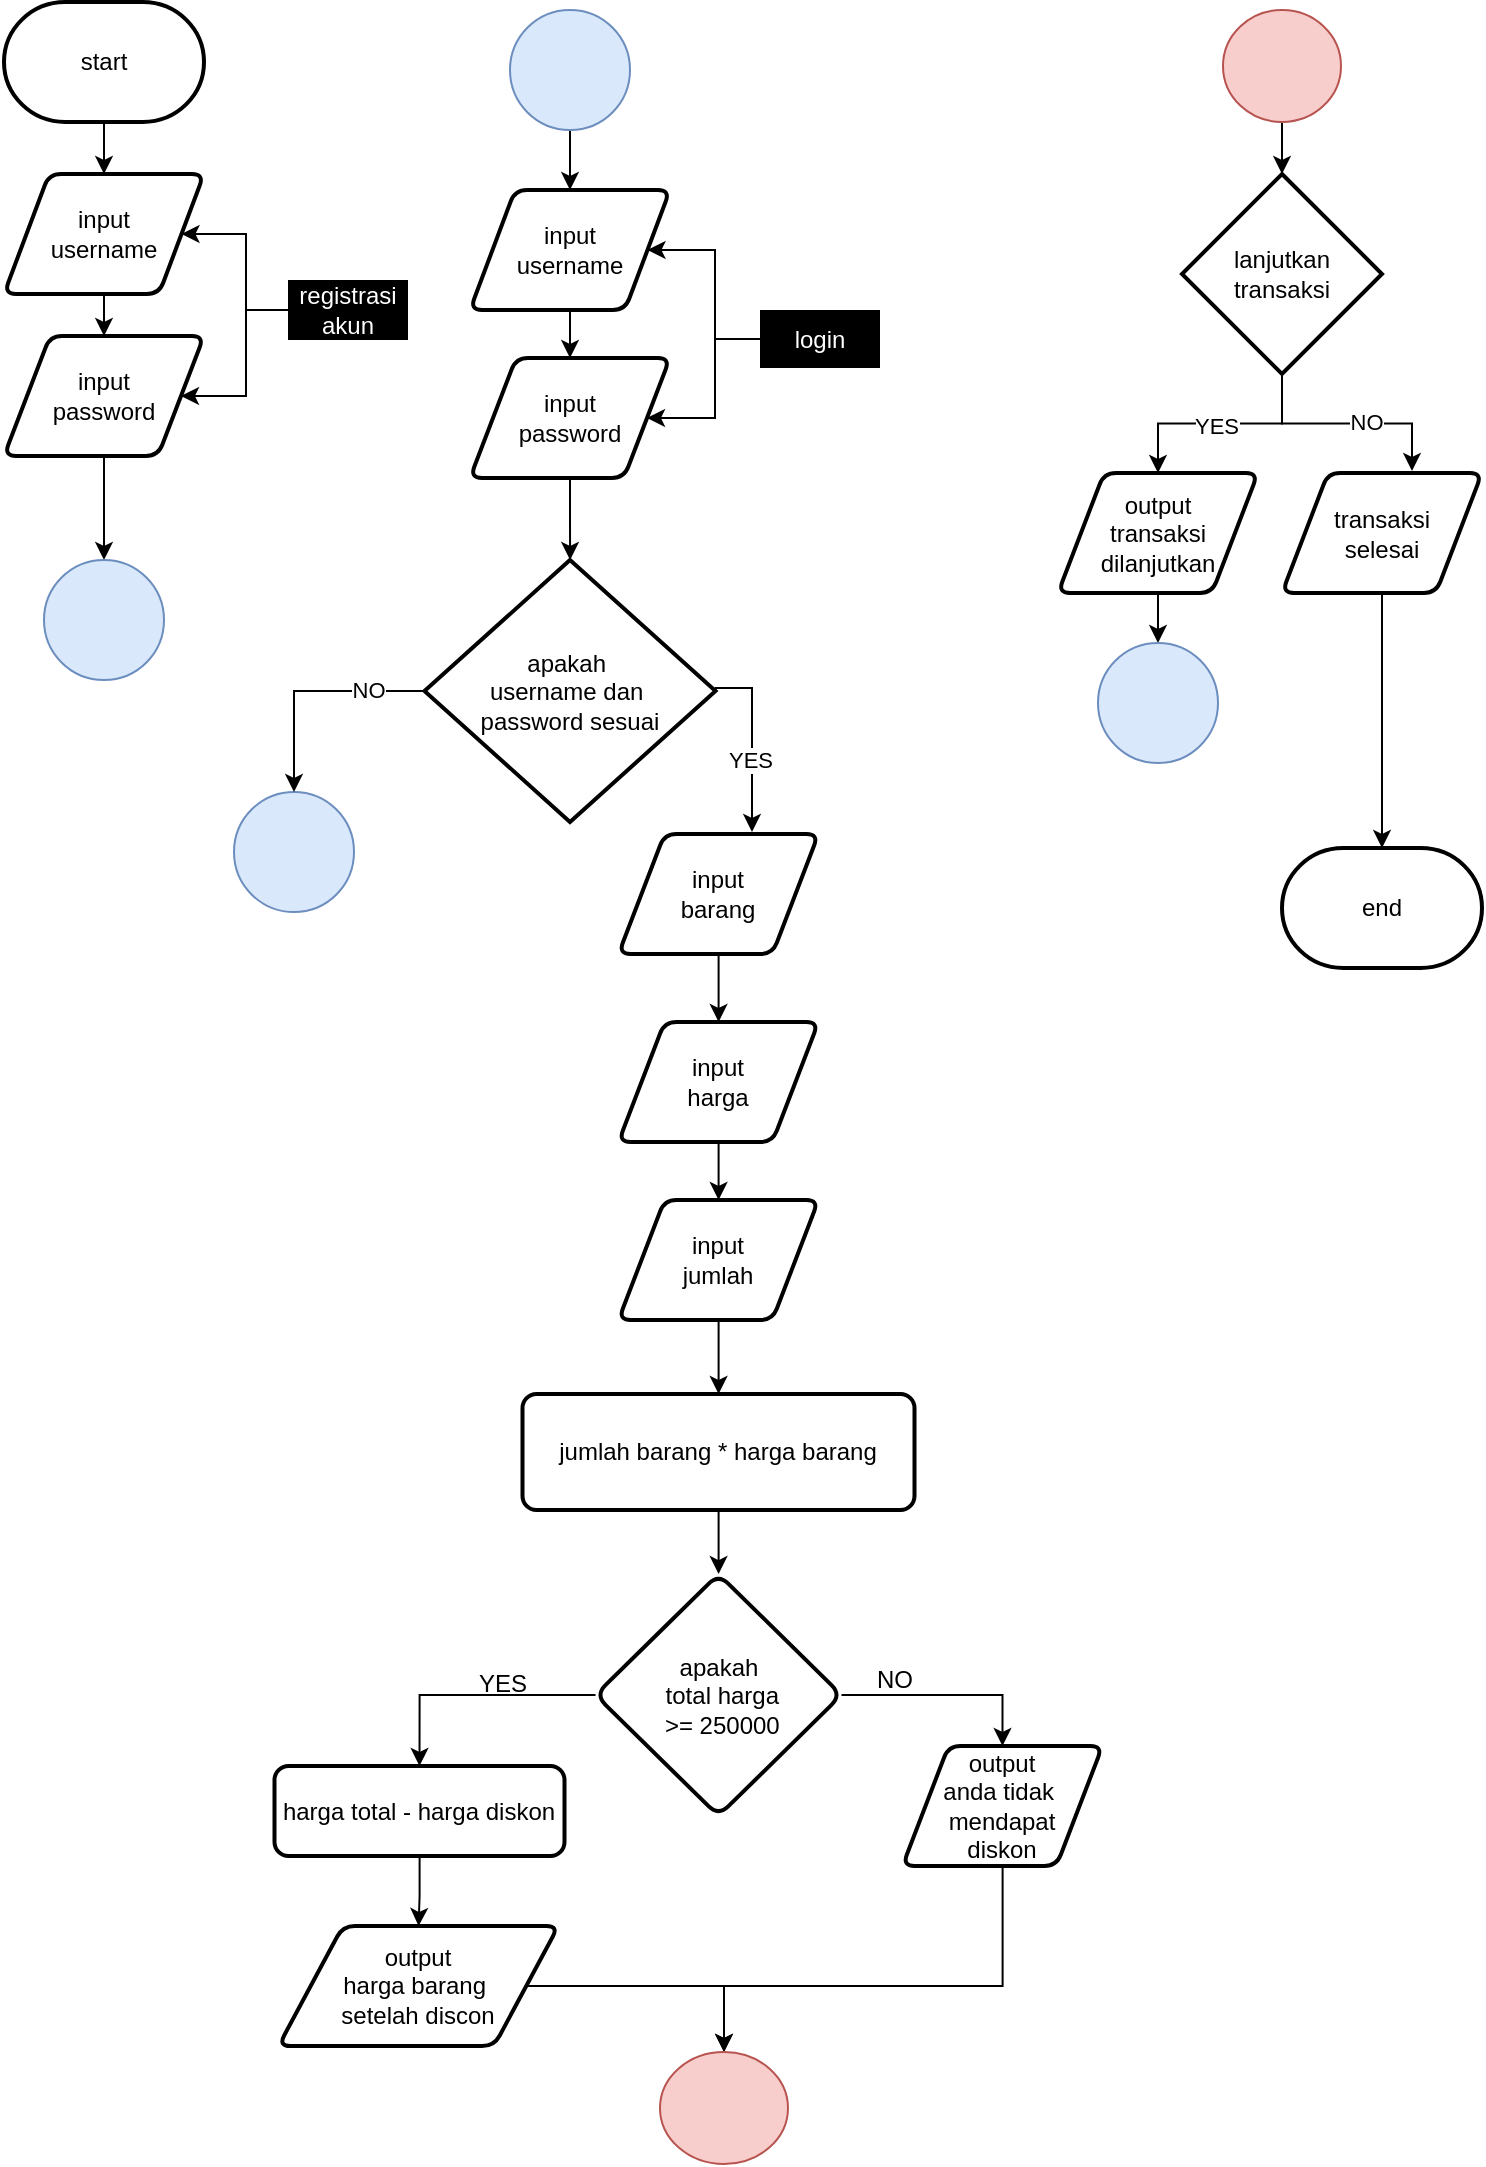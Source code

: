 <mxfile version="24.7.16">
  <diagram name="Page-1" id="sF8PirXiMIkSj36UI4CH">
    <mxGraphModel dx="1100" dy="683" grid="0" gridSize="10" guides="1" tooltips="1" connect="1" arrows="1" fold="1" page="1" pageScale="1" pageWidth="850" pageHeight="1100" math="0" shadow="0">
      <root>
        <mxCell id="0" />
        <mxCell id="1" parent="0" />
        <mxCell id="75nrrcgFQ8LxuuI8bR8V-42" value="" style="edgeStyle=orthogonalEdgeStyle;rounded=0;orthogonalLoop=1;jettySize=auto;html=1;" edge="1" parent="1" source="75nrrcgFQ8LxuuI8bR8V-2" target="75nrrcgFQ8LxuuI8bR8V-3">
          <mxGeometry relative="1" as="geometry" />
        </mxCell>
        <mxCell id="75nrrcgFQ8LxuuI8bR8V-2" value="input&lt;div&gt;username&lt;/div&gt;" style="shape=parallelogram;html=1;strokeWidth=2;perimeter=parallelogramPerimeter;whiteSpace=wrap;rounded=1;arcSize=12;size=0.225;" vertex="1" parent="1">
          <mxGeometry x="8" y="92" width="100" height="60" as="geometry" />
        </mxCell>
        <mxCell id="75nrrcgFQ8LxuuI8bR8V-46" value="" style="edgeStyle=orthogonalEdgeStyle;rounded=0;orthogonalLoop=1;jettySize=auto;html=1;" edge="1" parent="1" source="75nrrcgFQ8LxuuI8bR8V-3" target="75nrrcgFQ8LxuuI8bR8V-44">
          <mxGeometry relative="1" as="geometry" />
        </mxCell>
        <mxCell id="75nrrcgFQ8LxuuI8bR8V-3" value="input&lt;div&gt;password&lt;/div&gt;" style="shape=parallelogram;html=1;strokeWidth=2;perimeter=parallelogramPerimeter;whiteSpace=wrap;rounded=1;arcSize=12;size=0.23;direction=west;" vertex="1" parent="1">
          <mxGeometry x="8" y="173" width="100" height="60" as="geometry" />
        </mxCell>
        <mxCell id="75nrrcgFQ8LxuuI8bR8V-47" style="edgeStyle=orthogonalEdgeStyle;rounded=0;orthogonalLoop=1;jettySize=auto;html=1;" edge="1" parent="1" source="75nrrcgFQ8LxuuI8bR8V-16" target="75nrrcgFQ8LxuuI8bR8V-2">
          <mxGeometry relative="1" as="geometry" />
        </mxCell>
        <mxCell id="75nrrcgFQ8LxuuI8bR8V-48" style="edgeStyle=orthogonalEdgeStyle;rounded=0;orthogonalLoop=1;jettySize=auto;html=1;" edge="1" parent="1" source="75nrrcgFQ8LxuuI8bR8V-16" target="75nrrcgFQ8LxuuI8bR8V-3">
          <mxGeometry relative="1" as="geometry" />
        </mxCell>
        <mxCell id="75nrrcgFQ8LxuuI8bR8V-16" value="registrasi akun" style="text;strokeColor=none;align=center;fillColor=#000000;html=1;verticalAlign=middle;whiteSpace=wrap;rounded=0;fontColor=#FFFFFF;" vertex="1" parent="1">
          <mxGeometry x="150" y="145" width="60" height="30" as="geometry" />
        </mxCell>
        <mxCell id="75nrrcgFQ8LxuuI8bR8V-52" value="" style="edgeStyle=orthogonalEdgeStyle;rounded=0;orthogonalLoop=1;jettySize=auto;html=1;" edge="1" parent="1" source="75nrrcgFQ8LxuuI8bR8V-25" target="75nrrcgFQ8LxuuI8bR8V-26">
          <mxGeometry relative="1" as="geometry" />
        </mxCell>
        <mxCell id="75nrrcgFQ8LxuuI8bR8V-25" value="input&lt;div&gt;username&lt;/div&gt;" style="shape=parallelogram;html=1;strokeWidth=2;perimeter=parallelogramPerimeter;whiteSpace=wrap;rounded=1;arcSize=12;size=0.225;" vertex="1" parent="1">
          <mxGeometry x="241" y="100" width="100" height="60" as="geometry" />
        </mxCell>
        <mxCell id="75nrrcgFQ8LxuuI8bR8V-152" value="" style="edgeStyle=orthogonalEdgeStyle;rounded=0;orthogonalLoop=1;jettySize=auto;html=1;" edge="1" parent="1" source="75nrrcgFQ8LxuuI8bR8V-26" target="75nrrcgFQ8LxuuI8bR8V-60">
          <mxGeometry relative="1" as="geometry" />
        </mxCell>
        <mxCell id="75nrrcgFQ8LxuuI8bR8V-26" value="input&lt;div&gt;password&lt;/div&gt;" style="shape=parallelogram;html=1;strokeWidth=2;perimeter=parallelogramPerimeter;whiteSpace=wrap;rounded=1;arcSize=12;size=0.23;direction=west;" vertex="1" parent="1">
          <mxGeometry x="241" y="184" width="100" height="60" as="geometry" />
        </mxCell>
        <mxCell id="75nrrcgFQ8LxuuI8bR8V-58" style="edgeStyle=orthogonalEdgeStyle;rounded=0;orthogonalLoop=1;jettySize=auto;html=1;entryX=1;entryY=0.5;entryDx=0;entryDy=0;" edge="1" parent="1" source="75nrrcgFQ8LxuuI8bR8V-30" target="75nrrcgFQ8LxuuI8bR8V-25">
          <mxGeometry relative="1" as="geometry" />
        </mxCell>
        <mxCell id="75nrrcgFQ8LxuuI8bR8V-59" style="edgeStyle=orthogonalEdgeStyle;rounded=0;orthogonalLoop=1;jettySize=auto;html=1;entryX=0;entryY=0.5;entryDx=0;entryDy=0;" edge="1" parent="1" source="75nrrcgFQ8LxuuI8bR8V-30" target="75nrrcgFQ8LxuuI8bR8V-26">
          <mxGeometry relative="1" as="geometry" />
        </mxCell>
        <mxCell id="75nrrcgFQ8LxuuI8bR8V-30" value="login" style="text;strokeColor=none;align=center;fillColor=#000000;html=1;verticalAlign=middle;whiteSpace=wrap;rounded=0;fontColor=#FFFFFF;" vertex="1" parent="1">
          <mxGeometry x="386" y="160" width="60" height="29" as="geometry" />
        </mxCell>
        <mxCell id="75nrrcgFQ8LxuuI8bR8V-38" style="edgeStyle=orthogonalEdgeStyle;rounded=0;orthogonalLoop=1;jettySize=auto;html=1;exitX=0.5;exitY=1;exitDx=0;exitDy=0;" edge="1" parent="1" source="75nrrcgFQ8LxuuI8bR8V-30" target="75nrrcgFQ8LxuuI8bR8V-30">
          <mxGeometry relative="1" as="geometry" />
        </mxCell>
        <mxCell id="75nrrcgFQ8LxuuI8bR8V-44" value="" style="verticalLabelPosition=bottom;verticalAlign=top;html=1;shape=mxgraph.flowchart.on-page_reference;fillColor=#dae8fc;strokeColor=#6c8ebf;" vertex="1" parent="1">
          <mxGeometry x="28" y="285" width="60" height="60" as="geometry" />
        </mxCell>
        <mxCell id="75nrrcgFQ8LxuuI8bR8V-110" value="" style="edgeStyle=orthogonalEdgeStyle;rounded=0;orthogonalLoop=1;jettySize=auto;html=1;" edge="1" parent="1" source="75nrrcgFQ8LxuuI8bR8V-49" target="75nrrcgFQ8LxuuI8bR8V-25">
          <mxGeometry relative="1" as="geometry" />
        </mxCell>
        <mxCell id="75nrrcgFQ8LxuuI8bR8V-49" value="" style="verticalLabelPosition=bottom;verticalAlign=top;html=1;shape=mxgraph.flowchart.on-page_reference;fillColor=#dae8fc;strokeColor=#6c8ebf;" vertex="1" parent="1">
          <mxGeometry x="261" y="10" width="60" height="60" as="geometry" />
        </mxCell>
        <mxCell id="75nrrcgFQ8LxuuI8bR8V-158" style="edgeStyle=orthogonalEdgeStyle;rounded=0;orthogonalLoop=1;jettySize=auto;html=1;exitX=1;exitY=0.5;exitDx=0;exitDy=0;exitPerimeter=0;" edge="1" parent="1" source="75nrrcgFQ8LxuuI8bR8V-60">
          <mxGeometry relative="1" as="geometry">
            <mxPoint x="382" y="421" as="targetPoint" />
            <Array as="points">
              <mxPoint x="364" y="349" />
              <mxPoint x="382" y="349" />
            </Array>
          </mxGeometry>
        </mxCell>
        <mxCell id="75nrrcgFQ8LxuuI8bR8V-159" value="YES" style="edgeLabel;html=1;align=center;verticalAlign=middle;resizable=0;points=[];" vertex="1" connectable="0" parent="75nrrcgFQ8LxuuI8bR8V-158">
          <mxGeometry x="0.204" y="-1" relative="1" as="geometry">
            <mxPoint as="offset" />
          </mxGeometry>
        </mxCell>
        <mxCell id="75nrrcgFQ8LxuuI8bR8V-60" value="apakah&amp;nbsp;&lt;div&gt;username&amp;nbsp;&lt;span style=&quot;background-color: initial;&quot;&gt;dan&amp;nbsp;&lt;/span&gt;&lt;/div&gt;&lt;div&gt;password sesuai&lt;/div&gt;" style="strokeWidth=2;html=1;shape=mxgraph.flowchart.decision;whiteSpace=wrap;" vertex="1" parent="1">
          <mxGeometry x="218.25" y="285" width="145.5" height="131" as="geometry" />
        </mxCell>
        <mxCell id="75nrrcgFQ8LxuuI8bR8V-77" value="" style="edgeStyle=orthogonalEdgeStyle;rounded=0;orthogonalLoop=1;jettySize=auto;html=1;" edge="1" parent="1" source="75nrrcgFQ8LxuuI8bR8V-73" target="75nrrcgFQ8LxuuI8bR8V-74">
          <mxGeometry relative="1" as="geometry" />
        </mxCell>
        <mxCell id="75nrrcgFQ8LxuuI8bR8V-73" value="input&lt;div&gt;barang&lt;/div&gt;" style="shape=parallelogram;html=1;strokeWidth=2;perimeter=parallelogramPerimeter;whiteSpace=wrap;rounded=1;arcSize=12;size=0.23;" vertex="1" parent="1">
          <mxGeometry x="315.25" y="422" width="100" height="60" as="geometry" />
        </mxCell>
        <mxCell id="75nrrcgFQ8LxuuI8bR8V-79" value="" style="edgeStyle=orthogonalEdgeStyle;rounded=0;orthogonalLoop=1;jettySize=auto;html=1;" edge="1" parent="1" source="75nrrcgFQ8LxuuI8bR8V-74" target="75nrrcgFQ8LxuuI8bR8V-75">
          <mxGeometry relative="1" as="geometry" />
        </mxCell>
        <mxCell id="75nrrcgFQ8LxuuI8bR8V-74" value="input&lt;div&gt;harga&lt;/div&gt;" style="shape=parallelogram;html=1;strokeWidth=2;perimeter=parallelogramPerimeter;whiteSpace=wrap;rounded=1;arcSize=12;size=0.23;" vertex="1" parent="1">
          <mxGeometry x="315.25" y="516" width="100" height="60" as="geometry" />
        </mxCell>
        <mxCell id="75nrrcgFQ8LxuuI8bR8V-81" value="" style="edgeStyle=orthogonalEdgeStyle;rounded=0;orthogonalLoop=1;jettySize=auto;html=1;" edge="1" parent="1" source="75nrrcgFQ8LxuuI8bR8V-75" target="75nrrcgFQ8LxuuI8bR8V-80">
          <mxGeometry relative="1" as="geometry" />
        </mxCell>
        <mxCell id="75nrrcgFQ8LxuuI8bR8V-75" value="input&lt;div&gt;jumlah&lt;/div&gt;" style="shape=parallelogram;html=1;strokeWidth=2;perimeter=parallelogramPerimeter;whiteSpace=wrap;rounded=1;arcSize=12;size=0.23;" vertex="1" parent="1">
          <mxGeometry x="315.25" y="605" width="100" height="60" as="geometry" />
        </mxCell>
        <mxCell id="75nrrcgFQ8LxuuI8bR8V-84" value="" style="edgeStyle=orthogonalEdgeStyle;rounded=0;orthogonalLoop=1;jettySize=auto;html=1;" edge="1" parent="1" source="75nrrcgFQ8LxuuI8bR8V-80" target="75nrrcgFQ8LxuuI8bR8V-83">
          <mxGeometry relative="1" as="geometry" />
        </mxCell>
        <mxCell id="75nrrcgFQ8LxuuI8bR8V-80" value="jumlah barang * harga barang" style="rounded=1;whiteSpace=wrap;html=1;absoluteArcSize=1;arcSize=14;strokeWidth=2;" vertex="1" parent="1">
          <mxGeometry x="267.25" y="702" width="196" height="58" as="geometry" />
        </mxCell>
        <mxCell id="75nrrcgFQ8LxuuI8bR8V-87" style="edgeStyle=orthogonalEdgeStyle;rounded=0;orthogonalLoop=1;jettySize=auto;html=1;entryX=0.5;entryY=0;entryDx=0;entryDy=0;" edge="1" parent="1" source="75nrrcgFQ8LxuuI8bR8V-83" target="75nrrcgFQ8LxuuI8bR8V-85">
          <mxGeometry relative="1" as="geometry">
            <mxPoint x="226.25" y="880" as="targetPoint" />
          </mxGeometry>
        </mxCell>
        <mxCell id="75nrrcgFQ8LxuuI8bR8V-88" style="edgeStyle=orthogonalEdgeStyle;rounded=0;orthogonalLoop=1;jettySize=auto;html=1;entryX=0.5;entryY=0;entryDx=0;entryDy=0;" edge="1" parent="1" source="75nrrcgFQ8LxuuI8bR8V-83" target="75nrrcgFQ8LxuuI8bR8V-86">
          <mxGeometry relative="1" as="geometry">
            <Array as="points">
              <mxPoint x="507.25" y="852" />
              <mxPoint x="507.25" y="878" />
            </Array>
          </mxGeometry>
        </mxCell>
        <mxCell id="75nrrcgFQ8LxuuI8bR8V-83" value="apakah&lt;div&gt;&amp;nbsp;total harga&lt;/div&gt;&lt;div&gt;&amp;nbsp;&amp;gt;= 250000&lt;/div&gt;" style="rhombus;whiteSpace=wrap;html=1;rounded=1;arcSize=14;strokeWidth=2;" vertex="1" parent="1">
          <mxGeometry x="303.75" y="792" width="123" height="121" as="geometry" />
        </mxCell>
        <mxCell id="75nrrcgFQ8LxuuI8bR8V-91" value="" style="edgeStyle=orthogonalEdgeStyle;rounded=0;orthogonalLoop=1;jettySize=auto;html=1;" edge="1" parent="1" source="75nrrcgFQ8LxuuI8bR8V-85" target="75nrrcgFQ8LxuuI8bR8V-90">
          <mxGeometry relative="1" as="geometry" />
        </mxCell>
        <mxCell id="75nrrcgFQ8LxuuI8bR8V-85" value="harga total - harga diskon" style="rounded=1;whiteSpace=wrap;html=1;absoluteArcSize=1;arcSize=14;strokeWidth=2;" vertex="1" parent="1">
          <mxGeometry x="143.25" y="888" width="145" height="45" as="geometry" />
        </mxCell>
        <mxCell id="75nrrcgFQ8LxuuI8bR8V-151" style="edgeStyle=orthogonalEdgeStyle;rounded=0;orthogonalLoop=1;jettySize=auto;html=1;" edge="1" parent="1" source="75nrrcgFQ8LxuuI8bR8V-86" target="75nrrcgFQ8LxuuI8bR8V-100">
          <mxGeometry relative="1" as="geometry">
            <Array as="points">
              <mxPoint x="507" y="998" />
              <mxPoint x="368" y="998" />
            </Array>
          </mxGeometry>
        </mxCell>
        <mxCell id="75nrrcgFQ8LxuuI8bR8V-86" value="output&lt;div&gt;anda tidak&amp;nbsp;&lt;/div&gt;&lt;div&gt;mendapat&lt;/div&gt;&lt;div&gt;diskon&lt;/div&gt;" style="shape=parallelogram;html=1;strokeWidth=2;perimeter=parallelogramPerimeter;whiteSpace=wrap;rounded=1;arcSize=12;size=0.23;" vertex="1" parent="1">
          <mxGeometry x="457.25" y="878" width="100" height="60" as="geometry" />
        </mxCell>
        <mxCell id="75nrrcgFQ8LxuuI8bR8V-89" style="edgeStyle=orthogonalEdgeStyle;rounded=0;orthogonalLoop=1;jettySize=auto;html=1;exitX=0.5;exitY=1;exitDx=0;exitDy=0;" edge="1" parent="1" source="75nrrcgFQ8LxuuI8bR8V-85" target="75nrrcgFQ8LxuuI8bR8V-85">
          <mxGeometry relative="1" as="geometry" />
        </mxCell>
        <mxCell id="75nrrcgFQ8LxuuI8bR8V-150" style="edgeStyle=orthogonalEdgeStyle;rounded=0;orthogonalLoop=1;jettySize=auto;html=1;" edge="1" parent="1" source="75nrrcgFQ8LxuuI8bR8V-90" target="75nrrcgFQ8LxuuI8bR8V-100">
          <mxGeometry relative="1" as="geometry" />
        </mxCell>
        <mxCell id="75nrrcgFQ8LxuuI8bR8V-90" value="output&lt;div&gt;harga barang&amp;nbsp;&lt;/div&gt;&lt;div&gt;setelah discon&lt;/div&gt;" style="shape=parallelogram;html=1;strokeWidth=2;perimeter=parallelogramPerimeter;whiteSpace=wrap;rounded=1;arcSize=12;size=0.23;" vertex="1" parent="1">
          <mxGeometry x="145.25" y="968" width="140" height="60" as="geometry" />
        </mxCell>
        <mxCell id="75nrrcgFQ8LxuuI8bR8V-97" value="YES" style="text;html=1;align=center;verticalAlign=middle;resizable=0;points=[];autosize=1;strokeColor=none;fillColor=none;" vertex="1" parent="1">
          <mxGeometry x="236.25" y="834" width="42" height="26" as="geometry" />
        </mxCell>
        <mxCell id="75nrrcgFQ8LxuuI8bR8V-98" value="NO" style="text;html=1;align=center;verticalAlign=middle;resizable=0;points=[];autosize=1;strokeColor=none;fillColor=none;" vertex="1" parent="1">
          <mxGeometry x="435.25" y="832" width="36" height="26" as="geometry" />
        </mxCell>
        <mxCell id="75nrrcgFQ8LxuuI8bR8V-121" style="edgeStyle=orthogonalEdgeStyle;rounded=0;orthogonalLoop=1;jettySize=auto;html=1;" edge="1" parent="1" source="75nrrcgFQ8LxuuI8bR8V-99" target="75nrrcgFQ8LxuuI8bR8V-114">
          <mxGeometry relative="1" as="geometry" />
        </mxCell>
        <mxCell id="75nrrcgFQ8LxuuI8bR8V-148" value="YES" style="edgeLabel;html=1;align=center;verticalAlign=middle;resizable=0;points=[];" vertex="1" connectable="0" parent="75nrrcgFQ8LxuuI8bR8V-121">
          <mxGeometry x="0.049" y="1" relative="1" as="geometry">
            <mxPoint as="offset" />
          </mxGeometry>
        </mxCell>
        <mxCell id="75nrrcgFQ8LxuuI8bR8V-99" value="lanjutkan&lt;div&gt;transaksi&lt;/div&gt;" style="strokeWidth=2;html=1;shape=mxgraph.flowchart.decision;whiteSpace=wrap;" vertex="1" parent="1">
          <mxGeometry x="597" y="92" width="100" height="100" as="geometry" />
        </mxCell>
        <mxCell id="75nrrcgFQ8LxuuI8bR8V-100" value="" style="verticalLabelPosition=bottom;verticalAlign=top;html=1;shape=mxgraph.flowchart.on-page_reference;direction=south;fillColor=#f8cecc;strokeColor=#b85450;" vertex="1" parent="1">
          <mxGeometry x="336" y="1031" width="64" height="56" as="geometry" />
        </mxCell>
        <mxCell id="75nrrcgFQ8LxuuI8bR8V-107" value="" style="verticalLabelPosition=bottom;verticalAlign=top;html=1;shape=mxgraph.flowchart.on-page_reference;fillColor=#dae8fc;strokeColor=#6c8ebf;" vertex="1" parent="1">
          <mxGeometry x="123" y="401" width="60" height="60" as="geometry" />
        </mxCell>
        <mxCell id="75nrrcgFQ8LxuuI8bR8V-112" value="" style="edgeStyle=orthogonalEdgeStyle;rounded=0;orthogonalLoop=1;jettySize=auto;html=1;" edge="1" parent="1" source="75nrrcgFQ8LxuuI8bR8V-111" target="75nrrcgFQ8LxuuI8bR8V-99">
          <mxGeometry relative="1" as="geometry" />
        </mxCell>
        <mxCell id="75nrrcgFQ8LxuuI8bR8V-111" value="" style="verticalLabelPosition=bottom;verticalAlign=top;html=1;shape=mxgraph.flowchart.on-page_reference;direction=south;fillColor=#f8cecc;strokeColor=#b85450;" vertex="1" parent="1">
          <mxGeometry x="617.5" y="10" width="59" height="56" as="geometry" />
        </mxCell>
        <mxCell id="75nrrcgFQ8LxuuI8bR8V-113" value="transaksi&lt;div&gt;selesai&lt;/div&gt;" style="shape=parallelogram;html=1;strokeWidth=2;perimeter=parallelogramPerimeter;whiteSpace=wrap;rounded=1;arcSize=12;size=0.23;" vertex="1" parent="1">
          <mxGeometry x="647" y="241.5" width="100" height="60" as="geometry" />
        </mxCell>
        <mxCell id="75nrrcgFQ8LxuuI8bR8V-141" value="" style="edgeStyle=orthogonalEdgeStyle;rounded=0;orthogonalLoop=1;jettySize=auto;html=1;" edge="1" parent="1" source="75nrrcgFQ8LxuuI8bR8V-114" target="75nrrcgFQ8LxuuI8bR8V-140">
          <mxGeometry relative="1" as="geometry" />
        </mxCell>
        <mxCell id="75nrrcgFQ8LxuuI8bR8V-114" value="output&lt;div&gt;transaksi&lt;/div&gt;&lt;div&gt;dilanjutkan&lt;/div&gt;" style="shape=parallelogram;html=1;strokeWidth=2;perimeter=parallelogramPerimeter;whiteSpace=wrap;rounded=1;arcSize=12;size=0.23;" vertex="1" parent="1">
          <mxGeometry x="535" y="241.5" width="100" height="60" as="geometry" />
        </mxCell>
        <mxCell id="75nrrcgFQ8LxuuI8bR8V-120" style="edgeStyle=orthogonalEdgeStyle;rounded=0;orthogonalLoop=1;jettySize=auto;html=1;entryX=0.65;entryY=-0.017;entryDx=0;entryDy=0;entryPerimeter=0;" edge="1" parent="1" source="75nrrcgFQ8LxuuI8bR8V-99" target="75nrrcgFQ8LxuuI8bR8V-113">
          <mxGeometry relative="1" as="geometry" />
        </mxCell>
        <mxCell id="75nrrcgFQ8LxuuI8bR8V-146" value="NO" style="edgeLabel;html=1;align=center;verticalAlign=middle;resizable=0;points=[];" vertex="1" connectable="0" parent="75nrrcgFQ8LxuuI8bR8V-120">
          <mxGeometry x="0.167" y="1" relative="1" as="geometry">
            <mxPoint as="offset" />
          </mxGeometry>
        </mxCell>
        <mxCell id="75nrrcgFQ8LxuuI8bR8V-137" value="end" style="strokeWidth=2;html=1;shape=mxgraph.flowchart.terminator;whiteSpace=wrap;" vertex="1" parent="1">
          <mxGeometry x="647" y="429" width="100" height="60" as="geometry" />
        </mxCell>
        <mxCell id="75nrrcgFQ8LxuuI8bR8V-138" style="edgeStyle=orthogonalEdgeStyle;rounded=0;orthogonalLoop=1;jettySize=auto;html=1;entryX=0.5;entryY=0;entryDx=0;entryDy=0;entryPerimeter=0;" edge="1" parent="1" source="75nrrcgFQ8LxuuI8bR8V-113" target="75nrrcgFQ8LxuuI8bR8V-137">
          <mxGeometry relative="1" as="geometry" />
        </mxCell>
        <mxCell id="75nrrcgFQ8LxuuI8bR8V-140" value="" style="verticalLabelPosition=bottom;verticalAlign=top;html=1;shape=mxgraph.flowchart.on-page_reference;fillColor=#dae8fc;strokeColor=#6c8ebf;" vertex="1" parent="1">
          <mxGeometry x="555" y="326.5" width="60" height="60" as="geometry" />
        </mxCell>
        <mxCell id="75nrrcgFQ8LxuuI8bR8V-144" style="edgeStyle=orthogonalEdgeStyle;rounded=0;orthogonalLoop=1;jettySize=auto;html=1;" edge="1" parent="1" source="75nrrcgFQ8LxuuI8bR8V-142" target="75nrrcgFQ8LxuuI8bR8V-2">
          <mxGeometry relative="1" as="geometry" />
        </mxCell>
        <mxCell id="75nrrcgFQ8LxuuI8bR8V-142" value="start" style="strokeWidth=2;html=1;shape=mxgraph.flowchart.terminator;whiteSpace=wrap;" vertex="1" parent="1">
          <mxGeometry x="8" y="6" width="100" height="60" as="geometry" />
        </mxCell>
        <mxCell id="75nrrcgFQ8LxuuI8bR8V-154" style="edgeStyle=orthogonalEdgeStyle;rounded=0;orthogonalLoop=1;jettySize=auto;html=1;entryX=0.5;entryY=0;entryDx=0;entryDy=0;entryPerimeter=0;" edge="1" parent="1" source="75nrrcgFQ8LxuuI8bR8V-60" target="75nrrcgFQ8LxuuI8bR8V-107">
          <mxGeometry relative="1" as="geometry" />
        </mxCell>
        <mxCell id="75nrrcgFQ8LxuuI8bR8V-155" value="NO" style="edgeLabel;html=1;align=center;verticalAlign=middle;resizable=0;points=[];" vertex="1" connectable="0" parent="75nrrcgFQ8LxuuI8bR8V-154">
          <mxGeometry x="-0.497" y="-1" relative="1" as="geometry">
            <mxPoint as="offset" />
          </mxGeometry>
        </mxCell>
      </root>
    </mxGraphModel>
  </diagram>
</mxfile>
